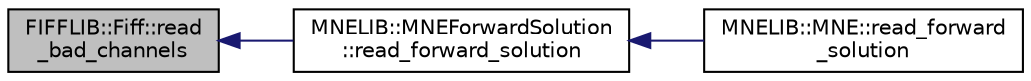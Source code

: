 digraph "FIFFLIB::Fiff::read_bad_channels"
{
  edge [fontname="Helvetica",fontsize="10",labelfontname="Helvetica",labelfontsize="10"];
  node [fontname="Helvetica",fontsize="10",shape=record];
  rankdir="LR";
  Node1 [label="FIFFLIB::Fiff::read\l_bad_channels",height=0.2,width=0.4,color="black", fillcolor="grey75", style="filled" fontcolor="black"];
  Node1 -> Node2 [dir="back",color="midnightblue",fontsize="10",style="solid",fontname="Helvetica"];
  Node2 [label="MNELIB::MNEForwardSolution\l::read_forward_solution",height=0.2,width=0.4,color="black", fillcolor="white", style="filled",URL="$class_m_n_e_l_i_b_1_1_m_n_e_forward_solution.html#ae90f24d6b33ef9be71b6d048d9a9e1d2"];
  Node2 -> Node3 [dir="back",color="midnightblue",fontsize="10",style="solid",fontname="Helvetica"];
  Node3 [label="MNELIB::MNE::read_forward\l_solution",height=0.2,width=0.4,color="black", fillcolor="white", style="filled",URL="$class_m_n_e_l_i_b_1_1_m_n_e.html#aa0f464cac279f4bf33eb96eb247c13d4"];
}
